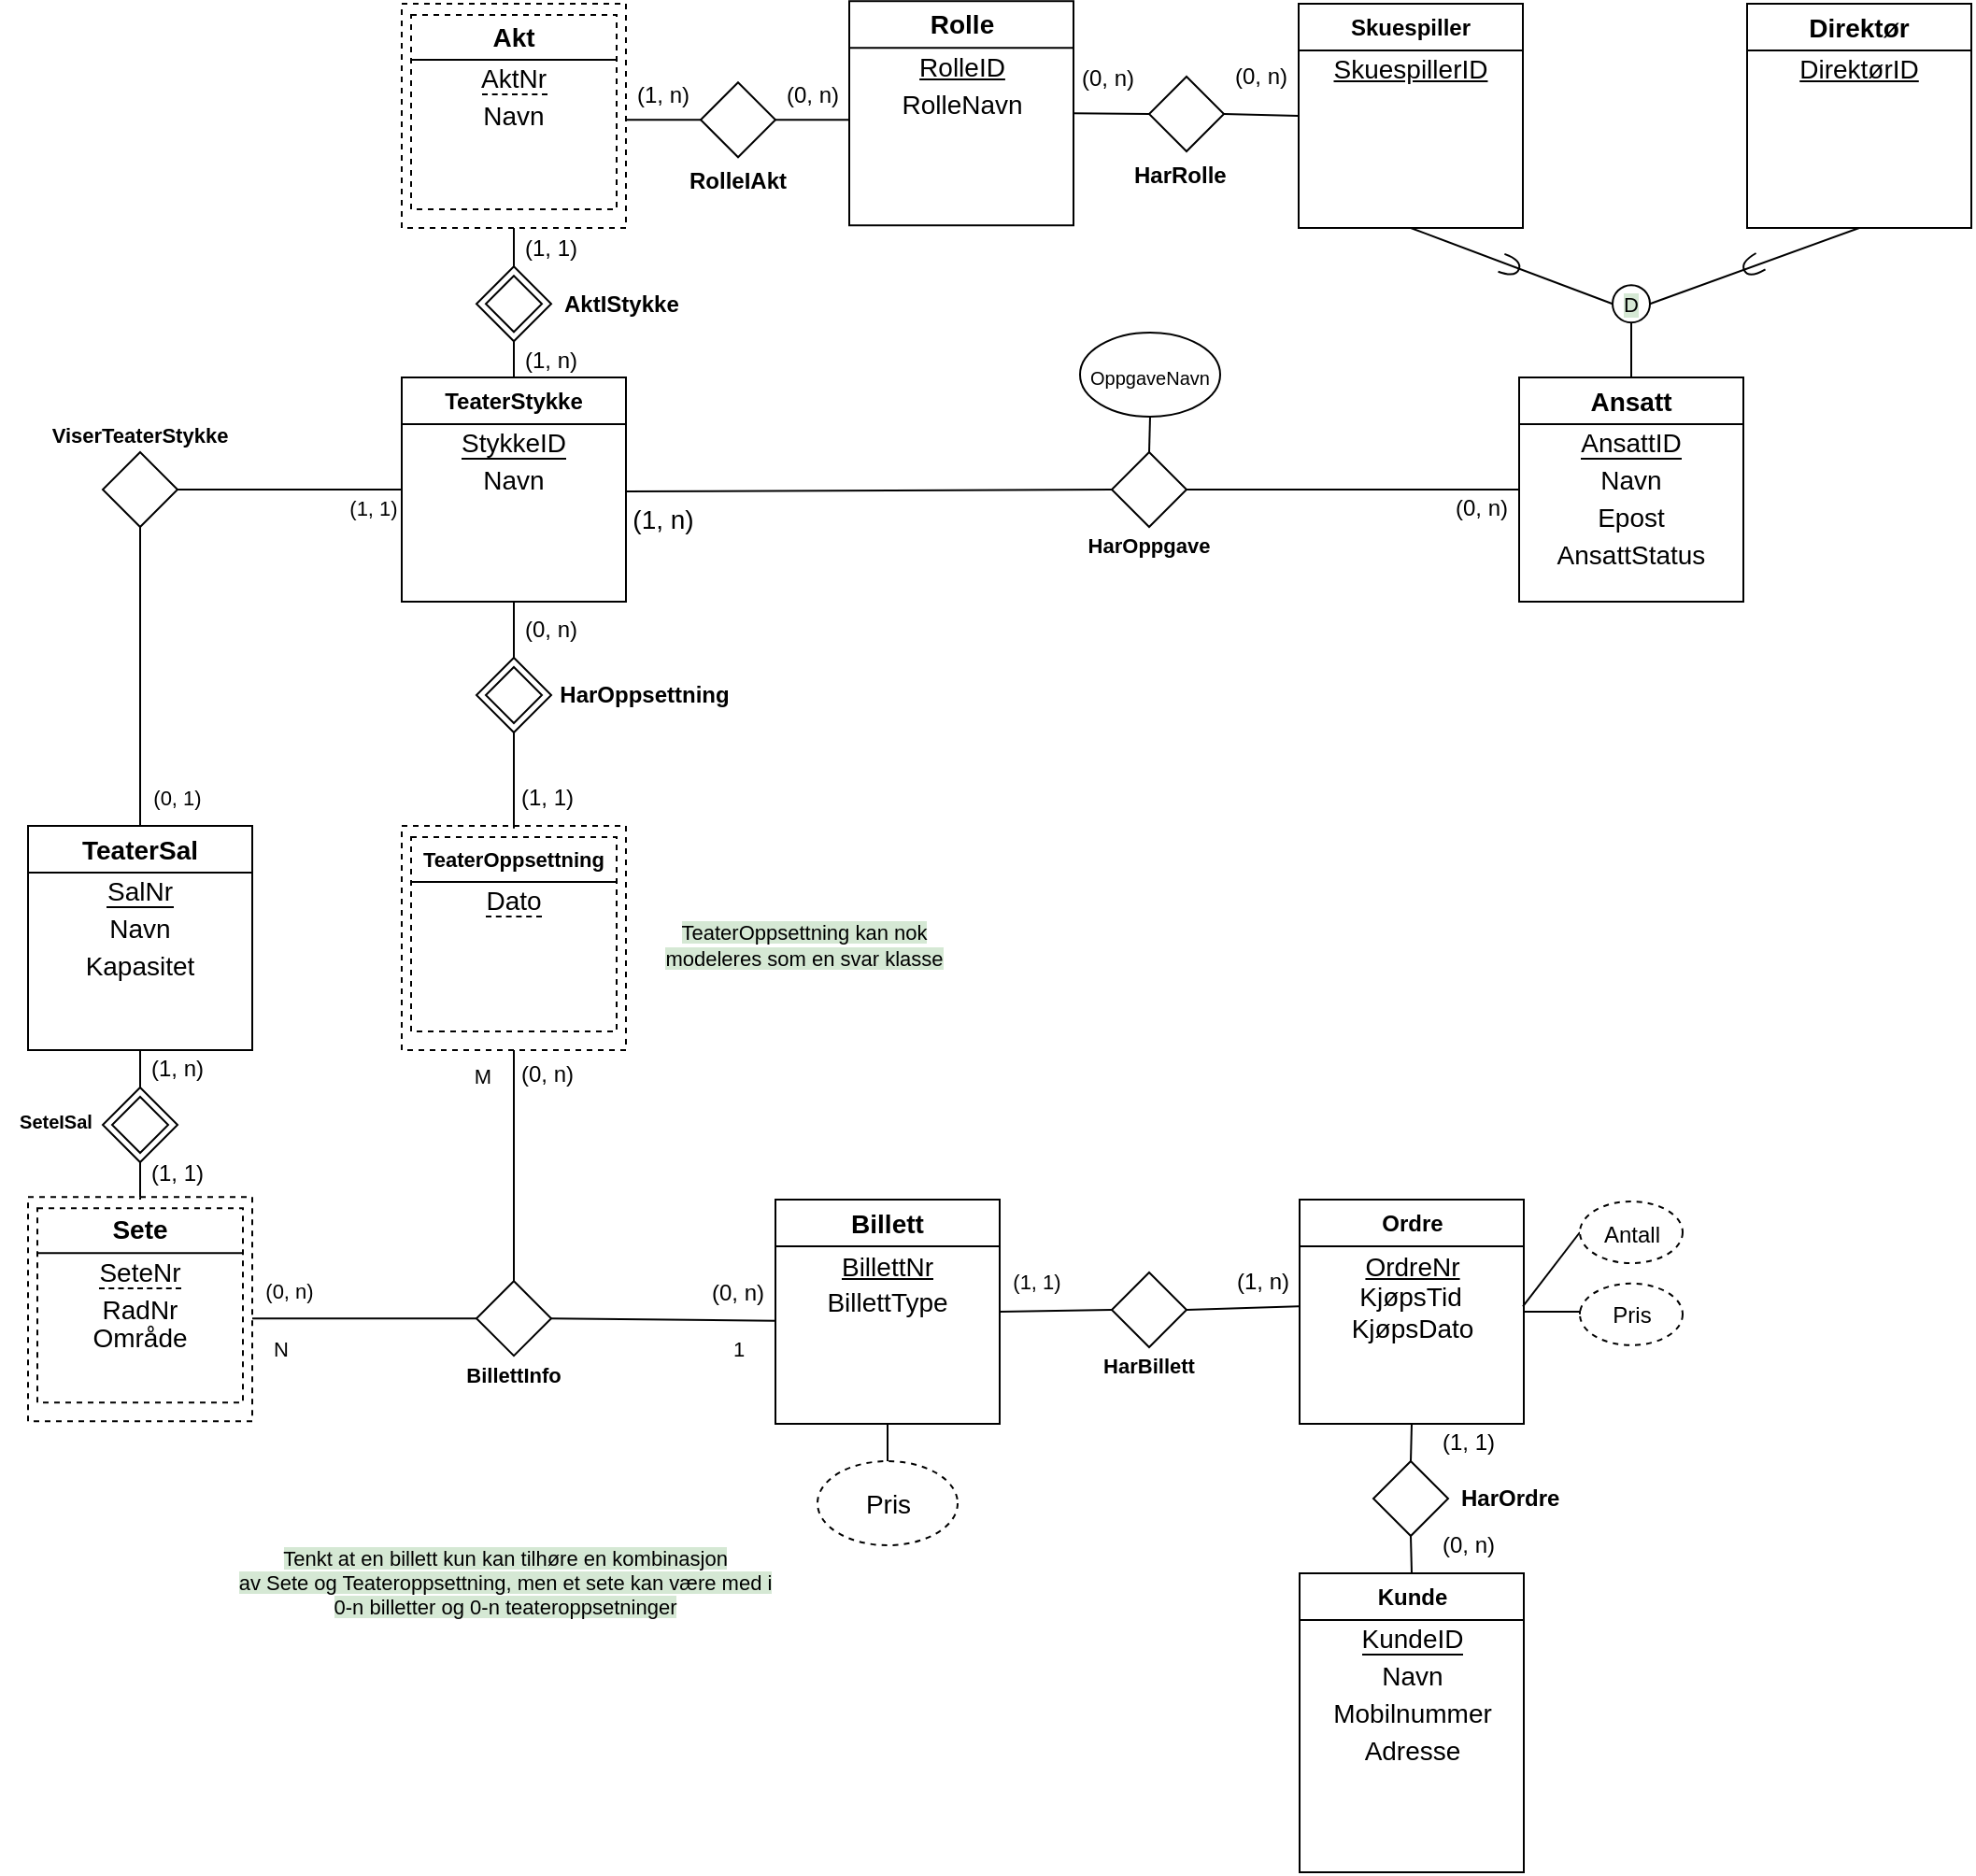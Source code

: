 <mxfile version="20.8.16" type="device"><diagram name="Page-1" id="V86Mr48ADP10sbNp-BZf"><mxGraphModel dx="1912" dy="2308" grid="1" gridSize="10" guides="1" tooltips="1" connect="1" arrows="1" fold="1" page="1" pageScale="1" pageWidth="827" pageHeight="1169" math="0" shadow="0"><root><mxCell id="0"/><mxCell id="1" parent="0"/><mxCell id="g-0kv6-JJsEwYfUUyXpj-2" value="" style="rounded=0;whiteSpace=wrap;html=1;fontSize=14;strokeColor=default;strokeWidth=1;" parent="1" vertex="1"><mxGeometry x="160" y="40.0" width="120" height="120" as="geometry"/></mxCell><mxCell id="g-0kv6-JJsEwYfUUyXpj-3" value="&lt;b&gt;&lt;font style=&quot;font-size: 14px;&quot;&gt;TeaterSal&lt;/font&gt;&lt;/b&gt;" style="text;strokeColor=none;align=center;fillColor=none;html=1;verticalAlign=middle;whiteSpace=wrap;rounded=0;strokeWidth=1;" parent="1" vertex="1"><mxGeometry x="160" y="40.0" width="120" height="25" as="geometry"/></mxCell><mxCell id="g-0kv6-JJsEwYfUUyXpj-4" style="edgeStyle=none;html=1;exitX=0;exitY=0;exitDx=0;exitDy=0;entryX=1;entryY=0;entryDx=0;entryDy=0;endArrow=none;endFill=0;rounded=0;" parent="1" edge="1"><mxGeometry relative="1" as="geometry"><mxPoint x="160" y="65.0" as="sourcePoint"/><mxPoint x="280" y="65.0" as="targetPoint"/></mxGeometry></mxCell><mxCell id="g-0kv6-JJsEwYfUUyXpj-99" style="edgeStyle=segmentEdgeStyle;shape=connector;curved=0;rounded=0;orthogonalLoop=1;jettySize=auto;html=1;exitX=0.5;exitY=1;exitDx=0;exitDy=0;entryX=0.5;entryY=0;entryDx=0;entryDy=0;labelBackgroundColor=default;strokeColor=default;fontFamily=Helvetica;fontSize=10;fontColor=default;endArrow=none;endFill=0;startSize=8;endSize=8;elbow=vertical;" parent="1" source="g-0kv6-JJsEwYfUUyXpj-2" target="g-0kv6-JJsEwYfUUyXpj-88" edge="1"><mxGeometry relative="1" as="geometry"><mxPoint x="320" y="98.59" as="targetPoint"/></mxGeometry></mxCell><mxCell id="g-0kv6-JJsEwYfUUyXpj-5" value="&lt;font style=&quot;font-size: 14px;&quot;&gt;Navn&lt;/font&gt;" style="text;strokeColor=none;align=center;fillColor=none;html=1;verticalAlign=middle;whiteSpace=wrap;rounded=0;strokeWidth=1;fontStyle=0" parent="1" vertex="1"><mxGeometry x="160" y="85.0" width="120" height="20" as="geometry"/></mxCell><mxCell id="g-0kv6-JJsEwYfUUyXpj-6" value="&lt;font style=&quot;font-size: 14px;&quot;&gt;Kapasitet&lt;/font&gt;" style="text;strokeColor=none;align=center;fillColor=none;html=1;verticalAlign=middle;whiteSpace=wrap;rounded=0;strokeWidth=1;fontStyle=0" parent="1" vertex="1"><mxGeometry x="160" y="105.0" width="120" height="20" as="geometry"/></mxCell><mxCell id="g-0kv6-JJsEwYfUUyXpj-12" value="&lt;span style=&quot;border-bottom: 1px solid black&quot;&gt;&lt;font style=&quot;font-size: 14px;&quot;&gt;SalNr&lt;/font&gt;&lt;/span&gt;" style="text;strokeColor=none;align=center;fillColor=none;html=1;verticalAlign=middle;whiteSpace=wrap;rounded=0;strokeWidth=1;labelPosition=center;verticalLabelPosition=middle;" parent="1" vertex="1"><mxGeometry x="160" y="65.0" width="120" height="20" as="geometry"/></mxCell><mxCell id="g-0kv6-JJsEwYfUUyXpj-13" value="" style="rounded=0;whiteSpace=wrap;html=1;fontSize=14;strokeColor=default;strokeWidth=1;" parent="1" vertex="1"><mxGeometry x="360" y="-200" width="120" height="120" as="geometry"/></mxCell><mxCell id="g-0kv6-JJsEwYfUUyXpj-158" style="edgeStyle=segmentEdgeStyle;shape=connector;curved=0;rounded=0;orthogonalLoop=1;jettySize=auto;html=1;exitX=0.5;exitY=0;exitDx=0;exitDy=0;entryX=0.5;entryY=1;entryDx=0;entryDy=0;labelBackgroundColor=default;strokeColor=default;fontFamily=Helvetica;fontSize=12;fontColor=default;endArrow=none;endFill=0;startSize=8;endSize=8;elbow=vertical;" parent="1" source="g-0kv6-JJsEwYfUUyXpj-14" target="g-0kv6-JJsEwYfUUyXpj-155" edge="1"><mxGeometry relative="1" as="geometry"/></mxCell><mxCell id="g-0kv6-JJsEwYfUUyXpj-14" value="&lt;b style=&quot;&quot;&gt;&lt;font style=&quot;font-size: 12px;&quot;&gt;TeaterStykke&lt;/font&gt;&lt;/b&gt;" style="text;strokeColor=none;align=center;fillColor=none;html=1;verticalAlign=middle;whiteSpace=wrap;rounded=0;strokeWidth=1;" parent="1" vertex="1"><mxGeometry x="360" y="-200" width="120" height="25" as="geometry"/></mxCell><mxCell id="g-0kv6-JJsEwYfUUyXpj-15" style="edgeStyle=none;html=1;exitX=0;exitY=0;exitDx=0;exitDy=0;entryX=1;entryY=0;entryDx=0;entryDy=0;endArrow=none;endFill=0;rounded=0;" parent="1" edge="1"><mxGeometry relative="1" as="geometry"><mxPoint x="360" y="-175" as="sourcePoint"/><mxPoint x="480" y="-175" as="targetPoint"/></mxGeometry></mxCell><mxCell id="g-0kv6-JJsEwYfUUyXpj-16" value="&lt;font style=&quot;font-size: 14px;&quot;&gt;Navn&lt;/font&gt;" style="text;strokeColor=none;align=center;fillColor=none;html=1;verticalAlign=middle;whiteSpace=wrap;rounded=0;strokeWidth=1;fontStyle=0" parent="1" vertex="1"><mxGeometry x="360" y="-155" width="120" height="20" as="geometry"/></mxCell><mxCell id="g-0kv6-JJsEwYfUUyXpj-20" value="&lt;span style=&quot;border-bottom: 1px solid black&quot;&gt;&lt;font style=&quot;font-size: 14px;&quot;&gt;StykkeID&lt;/font&gt;&lt;/span&gt;" style="text;strokeColor=none;align=center;fillColor=none;html=1;verticalAlign=middle;whiteSpace=wrap;rounded=0;strokeWidth=1;labelPosition=center;verticalLabelPosition=middle;" parent="1" vertex="1"><mxGeometry x="360" y="-175" width="120" height="20" as="geometry"/></mxCell><mxCell id="g-0kv6-JJsEwYfUUyXpj-22" style="edgeStyle=orthogonalEdgeStyle;rounded=0;orthogonalLoop=1;jettySize=auto;html=1;exitX=0.5;exitY=1;exitDx=0;exitDy=0;" parent="1" edge="1"><mxGeometry relative="1" as="geometry"><mxPoint x="395" y="159.39" as="sourcePoint"/><mxPoint x="395" y="159.39" as="targetPoint"/></mxGeometry></mxCell><mxCell id="g-0kv6-JJsEwYfUUyXpj-28" style="edgeStyle=orthogonalEdgeStyle;rounded=0;orthogonalLoop=1;jettySize=auto;html=1;exitX=0.5;exitY=1;exitDx=0;exitDy=0;" parent="1" edge="1"><mxGeometry relative="1" as="geometry"><mxPoint x="420" y="159.98" as="sourcePoint"/><mxPoint x="420" y="159.98" as="targetPoint"/></mxGeometry></mxCell><mxCell id="g-0kv6-JJsEwYfUUyXpj-29" value="" style="rounded=0;whiteSpace=wrap;html=1;fontSize=14;strokeColor=default;strokeWidth=1;dashed=1;" parent="1" vertex="1"><mxGeometry x="160" y="238.59" width="120" height="120" as="geometry"/></mxCell><mxCell id="g-0kv6-JJsEwYfUUyXpj-30" value="" style="rounded=0;whiteSpace=wrap;html=1;fontSize=14;strokeColor=default;strokeWidth=1;dashed=1;" parent="1" vertex="1"><mxGeometry x="165" y="244.59" width="110" height="104" as="geometry"/></mxCell><mxCell id="g-0kv6-JJsEwYfUUyXpj-31" value="&lt;span style=&quot;font-size: 14px;&quot;&gt;&lt;b&gt;Sete&lt;/b&gt;&lt;/span&gt;" style="text;strokeColor=none;align=center;fillColor=none;html=1;verticalAlign=middle;whiteSpace=wrap;rounded=0;strokeWidth=1;" parent="1" vertex="1"><mxGeometry x="165" y="243.59" width="110" height="25" as="geometry"/></mxCell><mxCell id="g-0kv6-JJsEwYfUUyXpj-32" value="&lt;span style=&quot;font-size: 14px;&quot;&gt;RadNr&lt;/span&gt;" style="text;strokeColor=none;align=center;fillColor=none;html=1;verticalAlign=middle;whiteSpace=wrap;rounded=0;strokeWidth=1;" parent="1" vertex="1"><mxGeometry x="165" y="288.59" width="110" height="20" as="geometry"/></mxCell><mxCell id="g-0kv6-JJsEwYfUUyXpj-33" value="&lt;span style=&quot;border-color: var(--border-color); font-size: 14px;&quot;&gt;Område&lt;/span&gt;" style="text;strokeColor=none;align=center;fillColor=none;html=1;verticalAlign=middle;whiteSpace=wrap;rounded=0;strokeWidth=1;" parent="1" vertex="1"><mxGeometry x="165" y="308.59" width="110" height="10" as="geometry"/></mxCell><mxCell id="g-0kv6-JJsEwYfUUyXpj-34" style="edgeStyle=none;html=1;exitX=0;exitY=0;exitDx=0;exitDy=0;entryX=1;entryY=0;entryDx=0;entryDy=0;endArrow=none;endFill=0;rounded=0;" parent="1" edge="1"><mxGeometry relative="1" as="geometry"><mxPoint x="165" y="268.59" as="sourcePoint"/><mxPoint x="275" y="268.59" as="targetPoint"/></mxGeometry></mxCell><mxCell id="g-0kv6-JJsEwYfUUyXpj-44" value="&lt;span style=&quot;border-bottom: 1px dashed black&quot;&gt;&lt;font style=&quot;font-size: 14px;&quot;&gt;SeteNr&lt;/font&gt;&lt;/span&gt;" style="text;strokeColor=none;align=center;fillColor=none;html=1;verticalAlign=middle;whiteSpace=wrap;rounded=0;strokeWidth=1;" parent="1" vertex="1"><mxGeometry x="165" y="268.59" width="110" height="20" as="geometry"/></mxCell><mxCell id="g-0kv6-JJsEwYfUUyXpj-67" value="" style="rounded=0;whiteSpace=wrap;html=1;fontSize=14;strokeColor=default;strokeWidth=1;" parent="1" vertex="1"><mxGeometry x="840.5" y="440" width="120" height="160" as="geometry"/></mxCell><mxCell id="g-0kv6-JJsEwYfUUyXpj-68" value="&lt;b style=&quot;&quot;&gt;&lt;font style=&quot;font-size: 12px;&quot;&gt;Kunde&lt;/font&gt;&lt;/b&gt;" style="text;strokeColor=none;align=center;fillColor=none;html=1;verticalAlign=middle;whiteSpace=wrap;rounded=0;strokeWidth=1;fontSize=12;" parent="1" vertex="1"><mxGeometry x="840.5" y="440" width="120" height="25" as="geometry"/></mxCell><mxCell id="g-0kv6-JJsEwYfUUyXpj-69" style="edgeStyle=none;html=1;exitX=0;exitY=0;exitDx=0;exitDy=0;entryX=1;entryY=0;entryDx=0;entryDy=0;endArrow=none;endFill=0;rounded=0;fontSize=12;" parent="1" edge="1"><mxGeometry relative="1" as="geometry"><mxPoint x="840.5" y="465" as="sourcePoint"/><mxPoint x="960.5" y="465" as="targetPoint"/></mxGeometry></mxCell><mxCell id="g-0kv6-JJsEwYfUUyXpj-70" value="&lt;font style=&quot;font-size: 14px;&quot;&gt;Navn&lt;/font&gt;" style="text;strokeColor=none;align=center;fillColor=none;html=1;verticalAlign=middle;whiteSpace=wrap;rounded=0;strokeWidth=1;fontStyle=0;fontSize=12;" parent="1" vertex="1"><mxGeometry x="840.5" y="485" width="120" height="20" as="geometry"/></mxCell><mxCell id="g-0kv6-JJsEwYfUUyXpj-73" value="&lt;span style=&quot;border-bottom: 1px solid black&quot;&gt;&lt;font style=&quot;font-size: 14px;&quot;&gt;KundeID&lt;/font&gt;&lt;/span&gt;" style="text;strokeColor=none;align=center;fillColor=none;html=1;verticalAlign=middle;whiteSpace=wrap;rounded=0;strokeWidth=1;labelPosition=center;verticalLabelPosition=middle;fontSize=12;" parent="1" vertex="1"><mxGeometry x="840.5" y="465" width="120" height="20" as="geometry"/></mxCell><mxCell id="g-0kv6-JJsEwYfUUyXpj-85" value="" style="edgeStyle=segmentEdgeStyle;endArrow=none;html=1;curved=0;rounded=0;endSize=8;startSize=8;endFill=0;fontSize=6;exitX=0.5;exitY=1;exitDx=0;exitDy=0;entryX=0.5;entryY=0;entryDx=0;entryDy=0;" parent="1" target="teUamB5O_WIhJhMxRTp9-140" edge="1"><mxGeometry width="50" height="50" relative="1" as="geometry"><mxPoint x="420.0" y="159.39" as="sourcePoint"/><mxPoint x="420.0" y="241.41" as="targetPoint"/><Array as="points"/></mxGeometry></mxCell><mxCell id="g-0kv6-JJsEwYfUUyXpj-86" value="&lt;font style=&quot;font-size: 12px;&quot;&gt;Pris&lt;/font&gt;" style="ellipse;whiteSpace=wrap;html=1;fontSize=14;fontColor=#000000;aspect=fixed;dashed=1;" parent="1" vertex="1"><mxGeometry x="990.5" y="284.91" width="55" height="33" as="geometry"/></mxCell><mxCell id="g-0kv6-JJsEwYfUUyXpj-98" style="edgeStyle=segmentEdgeStyle;shape=connector;curved=0;rounded=0;orthogonalLoop=1;jettySize=auto;html=1;entryX=0.5;entryY=0;entryDx=0;entryDy=0;labelBackgroundColor=default;strokeColor=default;fontFamily=Helvetica;fontSize=10;fontColor=default;endArrow=none;endFill=0;startSize=8;endSize=8;elbow=vertical;" parent="1" target="g-0kv6-JJsEwYfUUyXpj-29" edge="1"><mxGeometry relative="1" as="geometry"><mxPoint x="220" y="240" as="sourcePoint"/></mxGeometry></mxCell><mxCell id="g-0kv6-JJsEwYfUUyXpj-88" value="" style="rhombus;whiteSpace=wrap;html=1;fontSize=14;strokeColor=default;" parent="1" vertex="1"><mxGeometry x="200.0" y="180.0" width="40" height="40" as="geometry"/></mxCell><mxCell id="g-0kv6-JJsEwYfUUyXpj-89" value="&lt;b&gt;SeteISal&lt;/b&gt;" style="text;strokeColor=none;align=center;fillColor=none;html=1;verticalAlign=middle;whiteSpace=wrap;rounded=0;fontSize=10;" parent="1" vertex="1"><mxGeometry x="145" y="188.0" width="60" height="20" as="geometry"/></mxCell><mxCell id="teUamB5O_WIhJhMxRTp9-160" value="" style="edgeStyle=none;shape=connector;rounded=0;orthogonalLoop=1;jettySize=auto;html=1;labelBackgroundColor=default;strokeColor=#000000;fontFamily=Helvetica;fontSize=11;fontColor=#000000;endArrow=none;endFill=0;" edge="1" parent="1" target="g-0kv6-JJsEwYfUUyXpj-29"><mxGeometry relative="1" as="geometry"><mxPoint x="220" y="220" as="sourcePoint"/></mxGeometry></mxCell><mxCell id="g-0kv6-JJsEwYfUUyXpj-90" value="" style="rhombus;whiteSpace=wrap;html=1;fontSize=14;strokeColor=default;" parent="1" vertex="1"><mxGeometry x="205" y="185.0" width="30" height="30" as="geometry"/></mxCell><mxCell id="g-0kv6-JJsEwYfUUyXpj-102" value="&lt;span style=&quot;font-size: 14px;&quot;&gt;Mobilnummer&lt;/span&gt;" style="text;strokeColor=none;align=center;fillColor=none;html=1;verticalAlign=middle;whiteSpace=wrap;rounded=0;strokeWidth=1;fontStyle=0;fontSize=12;" parent="1" vertex="1"><mxGeometry x="840.5" y="505" width="120" height="20" as="geometry"/></mxCell><mxCell id="g-0kv6-JJsEwYfUUyXpj-103" value="&lt;span style=&quot;font-size: 14px;&quot;&gt;Adresse&lt;/span&gt;" style="text;strokeColor=none;align=center;fillColor=none;html=1;verticalAlign=middle;whiteSpace=wrap;rounded=0;strokeWidth=1;fontStyle=0;fontSize=12;" parent="1" vertex="1"><mxGeometry x="840.5" y="525" width="120" height="20" as="geometry"/></mxCell><mxCell id="g-0kv6-JJsEwYfUUyXpj-118" style="edgeStyle=segmentEdgeStyle;shape=connector;curved=0;rounded=0;orthogonalLoop=1;jettySize=auto;html=1;exitX=1;exitY=0.5;exitDx=0;exitDy=0;entryX=0;entryY=0.5;entryDx=0;entryDy=0;labelBackgroundColor=default;strokeColor=default;fontFamily=Helvetica;fontSize=12;fontColor=default;endArrow=none;endFill=0;startSize=8;endSize=8;elbow=vertical;" parent="1" source="g-0kv6-JJsEwYfUUyXpj-110" target="g-0kv6-JJsEwYfUUyXpj-86" edge="1"><mxGeometry relative="1" as="geometry"/></mxCell><mxCell id="g-0kv6-JJsEwYfUUyXpj-110" value="" style="rounded=0;whiteSpace=wrap;html=1;fontSize=14;strokeColor=default;strokeWidth=1;" parent="1" vertex="1"><mxGeometry x="840.5" y="240" width="120" height="120" as="geometry"/></mxCell><mxCell id="g-0kv6-JJsEwYfUUyXpj-111" value="&lt;b&gt;Ordre&lt;/b&gt;" style="text;strokeColor=none;align=center;fillColor=none;html=1;verticalAlign=middle;whiteSpace=wrap;rounded=0;strokeWidth=1;fontSize=12;" parent="1" vertex="1"><mxGeometry x="840.5" y="240" width="120" height="25" as="geometry"/></mxCell><mxCell id="g-0kv6-JJsEwYfUUyXpj-112" style="edgeStyle=none;html=1;exitX=0;exitY=0;exitDx=0;exitDy=0;entryX=1;entryY=0;entryDx=0;entryDy=0;endArrow=none;endFill=0;rounded=0;fontSize=12;" parent="1" edge="1"><mxGeometry relative="1" as="geometry"><mxPoint x="840.5" y="265" as="sourcePoint"/><mxPoint x="960.5" y="265" as="targetPoint"/></mxGeometry></mxCell><mxCell id="g-0kv6-JJsEwYfUUyXpj-119" value="&lt;span style=&quot;font-size: 14px;&quot;&gt;&lt;u&gt;OrdreNr&lt;/u&gt;&lt;/span&gt;" style="text;strokeColor=none;align=center;fillColor=none;html=1;verticalAlign=middle;whiteSpace=wrap;rounded=0;strokeWidth=1;fontStyle=0;fontSize=12;" parent="1" vertex="1"><mxGeometry x="840.5" y="266.41" width="120" height="20" as="geometry"/></mxCell><mxCell id="g-0kv6-JJsEwYfUUyXpj-205" style="shape=connector;rounded=0;orthogonalLoop=1;jettySize=auto;html=1;exitX=1;exitY=0.75;exitDx=0;exitDy=0;entryX=0;entryY=0.5;entryDx=0;entryDy=0;labelBackgroundColor=default;strokeColor=default;fontFamily=Helvetica;fontSize=12;fontColor=default;endArrow=none;endFill=0;startSize=8;endSize=8;elbow=vertical;" parent="1" source="g-0kv6-JJsEwYfUUyXpj-120" target="g-0kv6-JJsEwYfUUyXpj-204" edge="1"><mxGeometry relative="1" as="geometry"/></mxCell><mxCell id="g-0kv6-JJsEwYfUUyXpj-120" value="&lt;span style=&quot;font-size: 14px;&quot;&gt;KjøpsTid&lt;/span&gt;" style="text;strokeColor=none;align=center;fillColor=none;html=1;verticalAlign=middle;whiteSpace=wrap;rounded=0;strokeWidth=1;fontStyle=0;fontSize=12;" parent="1" vertex="1"><mxGeometry x="840" y="282.18" width="120" height="20" as="geometry"/></mxCell><mxCell id="g-0kv6-JJsEwYfUUyXpj-121" style="edgeStyle=segmentEdgeStyle;shape=connector;curved=0;rounded=0;orthogonalLoop=1;jettySize=auto;html=1;exitX=0.5;exitY=1;exitDx=0;exitDy=0;labelBackgroundColor=default;strokeColor=default;fontFamily=Helvetica;fontSize=12;fontColor=default;endArrow=none;endFill=0;startSize=8;endSize=8;elbow=vertical;" parent="1" source="g-0kv6-JJsEwYfUUyXpj-110" target="g-0kv6-JJsEwYfUUyXpj-110" edge="1"><mxGeometry relative="1" as="geometry"/></mxCell><mxCell id="g-0kv6-JJsEwYfUUyXpj-123" style="edgeStyle=segmentEdgeStyle;shape=connector;curved=0;rounded=0;orthogonalLoop=1;jettySize=auto;html=1;exitX=0.5;exitY=1;exitDx=0;exitDy=0;labelBackgroundColor=default;strokeColor=default;fontFamily=Helvetica;fontSize=12;fontColor=default;endArrow=none;endFill=0;startSize=8;endSize=8;elbow=vertical;" parent="1" source="g-0kv6-JJsEwYfUUyXpj-110" target="g-0kv6-JJsEwYfUUyXpj-110" edge="1"><mxGeometry relative="1" as="geometry"/></mxCell><mxCell id="g-0kv6-JJsEwYfUUyXpj-124" value="" style="rounded=0;whiteSpace=wrap;html=1;fontSize=14;strokeColor=default;strokeWidth=1;" parent="1" vertex="1"><mxGeometry x="840" y="-400" width="120" height="120" as="geometry"/></mxCell><mxCell id="g-0kv6-JJsEwYfUUyXpj-125" value="&lt;b&gt;Skuespiller&lt;/b&gt;" style="text;strokeColor=none;align=center;fillColor=none;html=1;verticalAlign=middle;whiteSpace=wrap;rounded=0;strokeWidth=1;" parent="1" vertex="1"><mxGeometry x="840" y="-400" width="120" height="25" as="geometry"/></mxCell><mxCell id="g-0kv6-JJsEwYfUUyXpj-126" style="edgeStyle=none;html=1;exitX=0;exitY=0;exitDx=0;exitDy=0;entryX=1;entryY=0;entryDx=0;entryDy=0;endArrow=none;endFill=0;rounded=0;" parent="1" edge="1"><mxGeometry relative="1" as="geometry"><mxPoint x="840.0" y="-375" as="sourcePoint"/><mxPoint x="960" y="-375" as="targetPoint"/></mxGeometry></mxCell><mxCell id="g-0kv6-JJsEwYfUUyXpj-129" value="" style="rounded=0;whiteSpace=wrap;html=1;fontSize=14;strokeColor=default;strokeWidth=1;fontFamily=Helvetica;fontColor=default;" parent="1" vertex="1"><mxGeometry x="599.5" y="-401.39" width="120" height="120" as="geometry"/></mxCell><mxCell id="g-0kv6-JJsEwYfUUyXpj-130" value="&lt;b&gt;&lt;font style=&quot;font-size: 14px;&quot;&gt;Rolle&lt;/font&gt;&lt;/b&gt;" style="text;strokeColor=none;align=center;fillColor=none;html=1;verticalAlign=middle;whiteSpace=wrap;rounded=0;strokeWidth=1;fontSize=12;fontFamily=Helvetica;fontColor=default;" parent="1" vertex="1"><mxGeometry x="599.5" y="-401.39" width="120" height="25" as="geometry"/></mxCell><mxCell id="g-0kv6-JJsEwYfUUyXpj-131" style="edgeStyle=none;html=1;exitX=0;exitY=0;exitDx=0;exitDy=0;entryX=1;entryY=0;entryDx=0;entryDy=0;endArrow=none;endFill=0;rounded=0;labelBackgroundColor=default;strokeColor=default;fontFamily=Helvetica;fontSize=12;fontColor=default;startSize=8;endSize=8;shape=connector;curved=0;elbow=vertical;" parent="1" edge="1"><mxGeometry relative="1" as="geometry"><mxPoint x="599.5" y="-376.39" as="sourcePoint"/><mxPoint x="719.5" y="-376.39" as="targetPoint"/></mxGeometry></mxCell><mxCell id="g-0kv6-JJsEwYfUUyXpj-132" value="&lt;span style=&quot;font-size: 14px;&quot;&gt;RolleNavn&lt;/span&gt;" style="text;strokeColor=none;align=center;fillColor=none;html=1;verticalAlign=middle;whiteSpace=wrap;rounded=0;strokeWidth=1;fontStyle=0;fontSize=12;fontFamily=Helvetica;fontColor=default;" parent="1" vertex="1"><mxGeometry x="599.5" y="-356.39" width="120" height="20" as="geometry"/></mxCell><mxCell id="g-0kv6-JJsEwYfUUyXpj-135" value="&lt;span style=&quot;font-size: 14px;&quot;&gt;&lt;u&gt;RolleID&lt;/u&gt;&lt;/span&gt;" style="text;strokeColor=none;align=center;fillColor=none;html=1;verticalAlign=middle;whiteSpace=wrap;rounded=0;strokeWidth=1;labelPosition=center;verticalLabelPosition=middle;fontSize=12;fontFamily=Helvetica;fontColor=default;" parent="1" vertex="1"><mxGeometry x="599.5" y="-376.39" width="120" height="20" as="geometry"/></mxCell><mxCell id="g-0kv6-JJsEwYfUUyXpj-162" style="edgeStyle=segmentEdgeStyle;shape=connector;curved=0;rounded=0;orthogonalLoop=1;jettySize=auto;html=1;exitX=0.5;exitY=1;exitDx=0;exitDy=0;entryX=0.5;entryY=0;entryDx=0;entryDy=0;labelBackgroundColor=default;strokeColor=default;fontFamily=Helvetica;fontSize=12;fontColor=default;endArrow=none;endFill=0;startSize=8;endSize=8;elbow=vertical;" parent="1" source="g-0kv6-JJsEwYfUUyXpj-147" target="g-0kv6-JJsEwYfUUyXpj-155" edge="1"><mxGeometry relative="1" as="geometry"/></mxCell><mxCell id="g-0kv6-JJsEwYfUUyXpj-147" value="" style="rounded=0;whiteSpace=wrap;html=1;fontSize=14;strokeColor=default;strokeWidth=1;dashed=1;" parent="1" vertex="1"><mxGeometry x="360" y="-400" width="120" height="120" as="geometry"/></mxCell><mxCell id="g-0kv6-JJsEwYfUUyXpj-148" value="" style="rounded=0;whiteSpace=wrap;html=1;fontSize=14;strokeColor=default;strokeWidth=1;dashed=1;" parent="1" vertex="1"><mxGeometry x="365" y="-394" width="110" height="104" as="geometry"/></mxCell><mxCell id="g-0kv6-JJsEwYfUUyXpj-149" value="&lt;span style=&quot;font-size: 14px;&quot;&gt;&lt;b&gt;Akt&lt;/b&gt;&lt;/span&gt;" style="text;strokeColor=none;align=center;fillColor=none;html=1;verticalAlign=middle;whiteSpace=wrap;rounded=0;strokeWidth=1;" parent="1" vertex="1"><mxGeometry x="365" y="-395" width="110" height="25" as="geometry"/></mxCell><mxCell id="g-0kv6-JJsEwYfUUyXpj-151" value="&lt;span style=&quot;font-size: 14px;&quot;&gt;Navn&lt;/span&gt;" style="text;strokeColor=none;align=center;fillColor=none;html=1;verticalAlign=middle;whiteSpace=wrap;rounded=0;strokeWidth=1;" parent="1" vertex="1"><mxGeometry x="365" y="-350" width="110" height="20" as="geometry"/></mxCell><mxCell id="g-0kv6-JJsEwYfUUyXpj-152" style="edgeStyle=none;html=1;exitX=0;exitY=0;exitDx=0;exitDy=0;entryX=1;entryY=0;entryDx=0;entryDy=0;endArrow=none;endFill=0;rounded=0;" parent="1" edge="1"><mxGeometry relative="1" as="geometry"><mxPoint x="365.0" y="-370" as="sourcePoint"/><mxPoint x="475" y="-370" as="targetPoint"/></mxGeometry></mxCell><mxCell id="g-0kv6-JJsEwYfUUyXpj-153" value="&lt;span style=&quot;border-bottom: 1px dashed black&quot;&gt;&lt;font style=&quot;font-size: 14px;&quot;&gt;AktNr&lt;/font&gt;&lt;/span&gt;" style="text;strokeColor=none;align=center;fillColor=none;html=1;verticalAlign=middle;whiteSpace=wrap;rounded=0;strokeWidth=1;" parent="1" vertex="1"><mxGeometry x="365" y="-370" width="110" height="20" as="geometry"/></mxCell><mxCell id="g-0kv6-JJsEwYfUUyXpj-155" value="" style="rhombus;whiteSpace=wrap;html=1;fontSize=14;strokeColor=default;fontFamily=Helvetica;fontColor=default;" parent="1" vertex="1"><mxGeometry x="400.0" y="-259.39" width="40" height="40" as="geometry"/></mxCell><mxCell id="g-0kv6-JJsEwYfUUyXpj-156" value="&lt;div style=&quot;text-align: center;&quot;&gt;&lt;span style=&quot;background-color: initial;&quot;&gt;&lt;b&gt;AktIStykke&lt;/b&gt;&lt;/span&gt;&lt;/div&gt;" style="text;strokeColor=none;align=left;fillColor=none;html=1;verticalAlign=middle;whiteSpace=wrap;rounded=0;fontSize=12;fontFamily=Helvetica;fontColor=default;" parent="1" vertex="1"><mxGeometry x="445" y="-249.39" width="60" height="20" as="geometry"/></mxCell><mxCell id="g-0kv6-JJsEwYfUUyXpj-157" value="" style="rhombus;whiteSpace=wrap;html=1;fontSize=14;strokeColor=default;fontFamily=Helvetica;fontColor=default;" parent="1" vertex="1"><mxGeometry x="405" y="-254.39" width="30" height="30" as="geometry"/></mxCell><mxCell id="g-0kv6-JJsEwYfUUyXpj-173" style="edgeStyle=segmentEdgeStyle;shape=connector;curved=0;rounded=0;orthogonalLoop=1;jettySize=auto;html=1;exitX=1;exitY=0.5;exitDx=0;exitDy=0;labelBackgroundColor=default;strokeColor=default;fontFamily=Helvetica;fontSize=12;fontColor=default;endArrow=none;endFill=0;startSize=8;endSize=8;elbow=vertical;" parent="1" source="g-0kv6-JJsEwYfUUyXpj-170" edge="1"><mxGeometry relative="1" as="geometry"><mxPoint x="600" y="-338" as="targetPoint"/></mxGeometry></mxCell><mxCell id="g-0kv6-JJsEwYfUUyXpj-188" style="edgeStyle=segmentEdgeStyle;shape=connector;curved=0;rounded=0;orthogonalLoop=1;jettySize=auto;html=1;exitX=1;exitY=0.5;exitDx=0;exitDy=0;entryX=1;entryY=0.5;entryDx=0;entryDy=0;labelBackgroundColor=default;strokeColor=default;fontFamily=Helvetica;fontSize=12;fontColor=default;endArrow=none;endFill=0;startSize=8;endSize=8;elbow=vertical;" parent="1" source="g-0kv6-JJsEwYfUUyXpj-170" target="g-0kv6-JJsEwYfUUyXpj-147" edge="1"><mxGeometry relative="1" as="geometry"/></mxCell><mxCell id="g-0kv6-JJsEwYfUUyXpj-170" value="" style="rhombus;whiteSpace=wrap;html=1;fontSize=14;strokeColor=default;fontFamily=Helvetica;fontColor=default;" parent="1" vertex="1"><mxGeometry x="520.0" y="-357.89" width="40" height="40" as="geometry"/></mxCell><mxCell id="g-0kv6-JJsEwYfUUyXpj-171" value="&lt;b&gt;RolleIAkt&lt;/b&gt;" style="text;strokeColor=none;align=center;fillColor=none;html=1;verticalAlign=middle;whiteSpace=wrap;rounded=0;fontSize=12;fontFamily=Helvetica;fontColor=default;" parent="1" vertex="1"><mxGeometry x="510" y="-314.89" width="60" height="20" as="geometry"/></mxCell><mxCell id="teUamB5O_WIhJhMxRTp9-4" style="edgeStyle=none;shape=connector;rounded=0;orthogonalLoop=1;jettySize=auto;html=1;exitX=0.5;exitY=1;exitDx=0;exitDy=0;entryX=0.5;entryY=0;entryDx=0;entryDy=0;labelBackgroundColor=default;strokeColor=#000000;fontFamily=Helvetica;fontSize=14;fontColor=#000000;endArrow=none;endFill=0;" edge="1" parent="1" source="g-0kv6-JJsEwYfUUyXpj-178" target="teUamB5O_WIhJhMxRTp9-171"><mxGeometry relative="1" as="geometry"><mxPoint x="440.0" y="39.39" as="targetPoint"/></mxGeometry></mxCell><mxCell id="g-0kv6-JJsEwYfUUyXpj-178" value="" style="rhombus;whiteSpace=wrap;html=1;fontSize=14;strokeColor=default;fontFamily=Helvetica;fontColor=default;" parent="1" vertex="1"><mxGeometry x="400.0" y="-50.0" width="40" height="40" as="geometry"/></mxCell><mxCell id="g-0kv6-JJsEwYfUUyXpj-179" value="&lt;b&gt;HarOppsettning&lt;/b&gt;" style="text;strokeColor=none;align=center;fillColor=none;html=1;verticalAlign=middle;whiteSpace=wrap;rounded=0;fontSize=12;fontFamily=Helvetica;fontColor=default;" parent="1" vertex="1"><mxGeometry x="460" y="-40.0" width="60" height="20" as="geometry"/></mxCell><mxCell id="teUamB5O_WIhJhMxRTp9-50" style="edgeStyle=none;shape=connector;rounded=0;orthogonalLoop=1;jettySize=auto;html=1;exitX=0;exitY=0.5;exitDx=0;exitDy=0;entryX=1;entryY=0.5;entryDx=0;entryDy=0;labelBackgroundColor=default;strokeColor=#000000;fontFamily=Helvetica;fontSize=14;fontColor=#000000;endArrow=none;endFill=0;" edge="1" parent="1" source="g-0kv6-JJsEwYfUUyXpj-182" target="g-0kv6-JJsEwYfUUyXpj-129"><mxGeometry relative="1" as="geometry"/></mxCell><mxCell id="teUamB5O_WIhJhMxRTp9-51" style="edgeStyle=none;shape=connector;rounded=0;orthogonalLoop=1;jettySize=auto;html=1;exitX=1;exitY=0.5;exitDx=0;exitDy=0;entryX=0;entryY=0.75;entryDx=0;entryDy=0;labelBackgroundColor=default;strokeColor=#000000;fontFamily=Helvetica;fontSize=14;fontColor=#000000;endArrow=none;endFill=0;" edge="1" parent="1" source="g-0kv6-JJsEwYfUUyXpj-182"><mxGeometry relative="1" as="geometry"><mxPoint x="840" y="-340" as="targetPoint"/></mxGeometry></mxCell><mxCell id="g-0kv6-JJsEwYfUUyXpj-182" value="" style="rhombus;whiteSpace=wrap;html=1;fontSize=14;strokeColor=default;fontFamily=Helvetica;fontColor=default;" parent="1" vertex="1"><mxGeometry x="760.0" y="-361" width="40" height="40" as="geometry"/></mxCell><mxCell id="g-0kv6-JJsEwYfUUyXpj-183" value="&lt;div style=&quot;text-align: center;&quot;&gt;&lt;b&gt;HarRolle&lt;/b&gt;&lt;/div&gt;" style="text;strokeColor=none;align=left;fillColor=none;html=1;verticalAlign=middle;whiteSpace=wrap;rounded=0;fontSize=12;fontFamily=Helvetica;fontColor=default;" parent="1" vertex="1"><mxGeometry x="750" y="-317.89" width="60" height="20" as="geometry"/></mxCell><mxCell id="g-0kv6-JJsEwYfUUyXpj-190" value="(0, n)" style="text;strokeColor=none;align=center;fillColor=none;html=1;verticalAlign=middle;whiteSpace=wrap;rounded=0;fontSize=12;fontFamily=Helvetica;fontColor=default;" parent="1" vertex="1"><mxGeometry x="800" y="-376.39" width="40" height="30" as="geometry"/></mxCell><mxCell id="g-0kv6-JJsEwYfUUyXpj-191" value="(0, n)" style="text;strokeColor=none;align=center;fillColor=none;html=1;verticalAlign=middle;whiteSpace=wrap;rounded=0;fontSize=12;fontFamily=Helvetica;fontColor=default;" parent="1" vertex="1"><mxGeometry x="717.5" y="-375" width="40" height="30" as="geometry"/></mxCell><mxCell id="g-0kv6-JJsEwYfUUyXpj-192" value="(0, n)" style="text;strokeColor=none;align=center;fillColor=none;html=1;verticalAlign=middle;whiteSpace=wrap;rounded=0;fontSize=12;fontFamily=Helvetica;fontColor=default;" parent="1" vertex="1"><mxGeometry x="560" y="-366.39" width="40" height="30" as="geometry"/></mxCell><mxCell id="g-0kv6-JJsEwYfUUyXpj-193" value="(1, n)" style="text;strokeColor=none;align=center;fillColor=none;html=1;verticalAlign=middle;whiteSpace=wrap;rounded=0;fontSize=12;fontFamily=Helvetica;fontColor=default;" parent="1" vertex="1"><mxGeometry x="480" y="-366.39" width="40" height="30" as="geometry"/></mxCell><mxCell id="g-0kv6-JJsEwYfUUyXpj-194" value="(1, n)" style="text;strokeColor=none;align=center;fillColor=none;html=1;verticalAlign=middle;whiteSpace=wrap;rounded=0;fontSize=12;fontFamily=Helvetica;fontColor=default;" parent="1" vertex="1"><mxGeometry x="420" y="-224.39" width="40" height="30" as="geometry"/></mxCell><mxCell id="g-0kv6-JJsEwYfUUyXpj-195" value="(1, 1)" style="text;strokeColor=none;align=center;fillColor=none;html=1;verticalAlign=middle;whiteSpace=wrap;rounded=0;fontSize=12;fontFamily=Helvetica;fontColor=default;" parent="1" vertex="1"><mxGeometry x="420" y="-284" width="40" height="30" as="geometry"/></mxCell><mxCell id="g-0kv6-JJsEwYfUUyXpj-196" value="(0, n)" style="text;strokeColor=none;align=center;fillColor=none;html=1;verticalAlign=middle;whiteSpace=wrap;rounded=0;fontSize=12;fontFamily=Helvetica;fontColor=default;" parent="1" vertex="1"><mxGeometry x="420" y="-80" width="40" height="30" as="geometry"/></mxCell><mxCell id="g-0kv6-JJsEwYfUUyXpj-197" value="(1, 1)" style="text;strokeColor=none;align=center;fillColor=none;html=1;verticalAlign=middle;whiteSpace=wrap;rounded=0;fontSize=12;fontFamily=Helvetica;fontColor=default;" parent="1" vertex="1"><mxGeometry x="418" y="10" width="40" height="30" as="geometry"/></mxCell><mxCell id="g-0kv6-JJsEwYfUUyXpj-198" value="(1, 1)" style="text;strokeColor=none;align=center;fillColor=none;html=1;verticalAlign=middle;whiteSpace=wrap;rounded=0;fontSize=12;fontFamily=Helvetica;fontColor=default;" parent="1" vertex="1"><mxGeometry x="220" y="211" width="40" height="30" as="geometry"/></mxCell><mxCell id="g-0kv6-JJsEwYfUUyXpj-199" value="(1, n)" style="text;strokeColor=none;align=center;fillColor=none;html=1;verticalAlign=middle;whiteSpace=wrap;rounded=0;fontSize=12;fontFamily=Helvetica;fontColor=default;" parent="1" vertex="1"><mxGeometry x="220" y="155" width="40" height="30" as="geometry"/></mxCell><mxCell id="teUamB5O_WIhJhMxRTp9-129" style="edgeStyle=none;shape=connector;rounded=0;orthogonalLoop=1;jettySize=auto;html=1;exitX=0;exitY=1;exitDx=0;exitDy=0;labelBackgroundColor=default;strokeColor=#000000;fontFamily=Helvetica;fontSize=10;fontColor=#000000;endArrow=none;endFill=0;entryX=0;entryY=0.5;entryDx=0;entryDy=0;" edge="1" parent="1" source="g-0kv6-JJsEwYfUUyXpj-200" target="teUamB5O_WIhJhMxRTp9-140"><mxGeometry relative="1" as="geometry"><mxPoint x="270" y="303" as="targetPoint"/></mxGeometry></mxCell><mxCell id="g-0kv6-JJsEwYfUUyXpj-200" value="&lt;font style=&quot;font-size: 11px;&quot;&gt;(0, n)&lt;/font&gt;" style="text;strokeColor=none;align=center;fillColor=none;html=1;verticalAlign=middle;whiteSpace=wrap;rounded=0;fontSize=12;fontFamily=Helvetica;fontColor=default;" parent="1" vertex="1"><mxGeometry x="280" y="273.59" width="40" height="30" as="geometry"/></mxCell><mxCell id="g-0kv6-JJsEwYfUUyXpj-201" value="(0, n)" style="text;strokeColor=none;align=center;fillColor=none;html=1;verticalAlign=middle;whiteSpace=wrap;rounded=0;fontSize=12;fontFamily=Helvetica;fontColor=default;" parent="1" vertex="1"><mxGeometry x="418" y="158" width="40" height="30" as="geometry"/></mxCell><mxCell id="g-0kv6-JJsEwYfUUyXpj-204" value="&lt;font style=&quot;font-size: 12px;&quot;&gt;Antall&lt;/font&gt;" style="ellipse;whiteSpace=wrap;html=1;fontSize=14;fontColor=#000000;aspect=fixed;dashed=1;" parent="1" vertex="1"><mxGeometry x="990.5" y="241.0" width="55" height="33" as="geometry"/></mxCell><mxCell id="g-0kv6-JJsEwYfUUyXpj-206" value="(1, 1)" style="text;strokeColor=none;align=center;fillColor=none;html=1;verticalAlign=middle;whiteSpace=wrap;rounded=0;fontSize=12;fontFamily=Helvetica;fontColor=default;" parent="1" vertex="1"><mxGeometry x="910.5" y="360" width="40" height="20" as="geometry"/></mxCell><mxCell id="g-0kv6-JJsEwYfUUyXpj-212" style="edgeStyle=none;shape=connector;curved=0;rounded=0;orthogonalLoop=1;jettySize=auto;html=1;exitX=0.5;exitY=0;exitDx=0;exitDy=0;entryX=0.5;entryY=1;entryDx=0;entryDy=0;labelBackgroundColor=default;strokeColor=default;fontFamily=Helvetica;fontSize=12;fontColor=default;endArrow=none;endFill=0;startSize=8;endSize=8;elbow=vertical;" parent="1" source="g-0kv6-JJsEwYfUUyXpj-208" target="g-0kv6-JJsEwYfUUyXpj-110" edge="1"><mxGeometry relative="1" as="geometry"/></mxCell><mxCell id="g-0kv6-JJsEwYfUUyXpj-213" style="edgeStyle=none;shape=connector;curved=0;rounded=0;orthogonalLoop=1;jettySize=auto;html=1;exitX=0.5;exitY=1;exitDx=0;exitDy=0;entryX=0.5;entryY=0;entryDx=0;entryDy=0;labelBackgroundColor=default;strokeColor=default;fontFamily=Helvetica;fontSize=12;fontColor=default;endArrow=none;endFill=0;startSize=8;endSize=8;elbow=vertical;" parent="1" source="g-0kv6-JJsEwYfUUyXpj-208" target="g-0kv6-JJsEwYfUUyXpj-68" edge="1"><mxGeometry relative="1" as="geometry"/></mxCell><mxCell id="g-0kv6-JJsEwYfUUyXpj-208" value="" style="rhombus;whiteSpace=wrap;html=1;fontSize=14;strokeColor=default;fontFamily=Helvetica;fontColor=default;" parent="1" vertex="1"><mxGeometry x="880.0" y="380" width="40" height="40" as="geometry"/></mxCell><mxCell id="g-0kv6-JJsEwYfUUyXpj-209" value="&lt;b&gt;HarOrdre&lt;/b&gt;" style="text;strokeColor=none;align=left;fillColor=none;html=1;verticalAlign=middle;whiteSpace=wrap;rounded=0;fontSize=12;fontFamily=Helvetica;fontColor=default;" parent="1" vertex="1"><mxGeometry x="925" y="390" width="60" height="20" as="geometry"/></mxCell><mxCell id="g-0kv6-JJsEwYfUUyXpj-211" value="(0, n)" style="text;strokeColor=none;align=center;fillColor=none;html=1;verticalAlign=middle;whiteSpace=wrap;rounded=0;fontSize=12;fontFamily=Helvetica;fontColor=default;" parent="1" vertex="1"><mxGeometry x="910.5" y="410" width="40" height="30" as="geometry"/></mxCell><mxCell id="teUamB5O_WIhJhMxRTp9-3" value="" style="edgeStyle=none;orthogonalLoop=1;jettySize=auto;html=1;fontSize=14;endArrow=none;endFill=0;fontColor=#000000;strokeColor=#000000;rounded=0;exitX=0.5;exitY=0;exitDx=0;exitDy=0;entryX=0.5;entryY=1;entryDx=0;entryDy=0;" edge="1" parent="1" source="g-0kv6-JJsEwYfUUyXpj-178" target="g-0kv6-JJsEwYfUUyXpj-13"><mxGeometry width="80" relative="1" as="geometry"><mxPoint x="420" y="-60" as="sourcePoint"/><mxPoint x="470" y="-35" as="targetPoint"/><Array as="points"/></mxGeometry></mxCell><mxCell id="teUamB5O_WIhJhMxRTp9-6" value="" style="rounded=0;whiteSpace=wrap;html=1;fontSize=14;strokeColor=default;strokeWidth=1;fontFamily=Helvetica;fontColor=#000000;" vertex="1" parent="1"><mxGeometry x="958" y="-200.0" width="120" height="120" as="geometry"/></mxCell><mxCell id="teUamB5O_WIhJhMxRTp9-7" value="&lt;b&gt;&lt;font style=&quot;font-size: 14px;&quot;&gt;Ansatt&lt;/font&gt;&lt;/b&gt;" style="text;strokeColor=none;align=center;fillColor=none;html=1;verticalAlign=middle;whiteSpace=wrap;rounded=0;strokeWidth=1;fontSize=14;fontFamily=Helvetica;fontColor=#000000;" vertex="1" parent="1"><mxGeometry x="958" y="-200.0" width="120" height="25" as="geometry"/></mxCell><mxCell id="teUamB5O_WIhJhMxRTp9-8" style="edgeStyle=none;html=1;exitX=0;exitY=0;exitDx=0;exitDy=0;entryX=1;entryY=0;entryDx=0;entryDy=0;endArrow=none;endFill=0;rounded=0;labelBackgroundColor=default;strokeColor=#000000;fontFamily=Helvetica;fontSize=14;fontColor=#000000;shape=connector;" edge="1" parent="1"><mxGeometry relative="1" as="geometry"><mxPoint x="958" y="-175.0" as="sourcePoint"/><mxPoint x="1078" y="-175.0" as="targetPoint"/></mxGeometry></mxCell><mxCell id="teUamB5O_WIhJhMxRTp9-9" value="Navn" style="text;strokeColor=none;align=center;fillColor=none;html=1;verticalAlign=middle;whiteSpace=wrap;rounded=0;strokeWidth=1;fontStyle=0;fontSize=14;fontFamily=Helvetica;fontColor=#000000;" vertex="1" parent="1"><mxGeometry x="958" y="-155.0" width="120" height="20" as="geometry"/></mxCell><mxCell id="teUamB5O_WIhJhMxRTp9-10" value="&lt;font style=&quot;font-size: 14px;&quot;&gt;Epost&lt;/font&gt;" style="text;strokeColor=none;align=center;fillColor=none;html=1;verticalAlign=middle;whiteSpace=wrap;rounded=0;strokeWidth=1;fontStyle=0;fontSize=14;fontFamily=Helvetica;fontColor=#000000;" vertex="1" parent="1"><mxGeometry x="958" y="-135.0" width="120" height="20" as="geometry"/></mxCell><mxCell id="teUamB5O_WIhJhMxRTp9-12" value="&lt;span style=&quot;border-bottom: 1px solid black&quot;&gt;&lt;font style=&quot;font-size: 14px;&quot;&gt;AnsattID&lt;/font&gt;&lt;/span&gt;" style="text;strokeColor=none;align=center;fillColor=none;html=1;verticalAlign=middle;whiteSpace=wrap;rounded=0;strokeWidth=1;labelPosition=center;verticalLabelPosition=middle;fontSize=14;fontFamily=Helvetica;fontColor=#000000;" vertex="1" parent="1"><mxGeometry x="958" y="-175.0" width="120" height="20" as="geometry"/></mxCell><mxCell id="teUamB5O_WIhJhMxRTp9-14" value="&lt;font style=&quot;font-size: 14px;&quot;&gt;AnsattStatus&lt;/font&gt;" style="text;strokeColor=none;align=center;fillColor=none;html=1;verticalAlign=middle;whiteSpace=wrap;rounded=0;strokeWidth=1;fontStyle=0;fontSize=14;fontFamily=Helvetica;fontColor=#000000;" vertex="1" parent="1"><mxGeometry x="958" y="-115.0" width="120" height="20" as="geometry"/></mxCell><mxCell id="teUamB5O_WIhJhMxRTp9-16" style="edgeStyle=none;shape=connector;rounded=0;orthogonalLoop=1;jettySize=auto;html=1;exitX=0.5;exitY=1;exitDx=0;exitDy=0;labelBackgroundColor=default;strokeColor=#000000;fontFamily=Helvetica;fontSize=14;fontColor=#000000;endArrow=none;endFill=0;" edge="1" parent="1" source="teUamB5O_WIhJhMxRTp9-6" target="teUamB5O_WIhJhMxRTp9-6"><mxGeometry relative="1" as="geometry"/></mxCell><mxCell id="teUamB5O_WIhJhMxRTp9-33" value="" style="rounded=0;whiteSpace=wrap;html=1;fontSize=14;strokeColor=default;strokeWidth=1;fontFamily=Helvetica;fontColor=#000000;" vertex="1" parent="1"><mxGeometry x="1080" y="-400" width="120" height="120" as="geometry"/></mxCell><mxCell id="teUamB5O_WIhJhMxRTp9-34" value="&lt;b&gt;&lt;font style=&quot;font-size: 14px;&quot;&gt;Direktør&lt;/font&gt;&lt;/b&gt;" style="text;strokeColor=none;align=center;fillColor=none;html=1;verticalAlign=middle;whiteSpace=wrap;rounded=0;strokeWidth=1;fontSize=14;fontFamily=Helvetica;fontColor=#000000;" vertex="1" parent="1"><mxGeometry x="1080" y="-400" width="120" height="25" as="geometry"/></mxCell><mxCell id="teUamB5O_WIhJhMxRTp9-35" style="edgeStyle=none;html=1;exitX=0;exitY=0;exitDx=0;exitDy=0;entryX=1;entryY=0;entryDx=0;entryDy=0;endArrow=none;endFill=0;rounded=0;labelBackgroundColor=default;strokeColor=#000000;fontFamily=Helvetica;fontSize=14;fontColor=#000000;shape=connector;" edge="1" parent="1"><mxGeometry relative="1" as="geometry"><mxPoint x="1080" y="-375" as="sourcePoint"/><mxPoint x="1200" y="-375" as="targetPoint"/></mxGeometry></mxCell><mxCell id="teUamB5O_WIhJhMxRTp9-71" value="(1, n)" style="text;strokeColor=none;align=center;fillColor=none;html=1;verticalAlign=middle;whiteSpace=wrap;rounded=0;fontSize=14;fontFamily=Helvetica;fontColor=#000000;" vertex="1" parent="1"><mxGeometry x="480" y="-139" width="40" height="30" as="geometry"/></mxCell><mxCell id="teUamB5O_WIhJhMxRTp9-146" style="edgeStyle=none;shape=connector;rounded=0;orthogonalLoop=1;jettySize=auto;html=1;exitX=0.5;exitY=1;exitDx=0;exitDy=0;entryX=0.5;entryY=0;entryDx=0;entryDy=0;labelBackgroundColor=default;strokeColor=#000000;fontFamily=Helvetica;fontSize=11;fontColor=#000000;endArrow=none;endFill=0;" edge="1" parent="1" source="teUamB5O_WIhJhMxRTp9-132" target="teUamB5O_WIhJhMxRTp9-144"><mxGeometry relative="1" as="geometry"/></mxCell><mxCell id="teUamB5O_WIhJhMxRTp9-153" style="edgeStyle=none;shape=connector;rounded=0;orthogonalLoop=1;jettySize=auto;html=1;exitX=1;exitY=0.5;exitDx=0;exitDy=0;entryX=0;entryY=0.5;entryDx=0;entryDy=0;labelBackgroundColor=default;strokeColor=#000000;fontFamily=Helvetica;fontSize=11;fontColor=#000000;endArrow=none;endFill=0;" edge="1" parent="1" source="teUamB5O_WIhJhMxRTp9-132" target="teUamB5O_WIhJhMxRTp9-151"><mxGeometry relative="1" as="geometry"/></mxCell><mxCell id="teUamB5O_WIhJhMxRTp9-132" value="" style="rounded=0;whiteSpace=wrap;html=1;fontSize=14;strokeColor=default;strokeWidth=1;fontFamily=Helvetica;fontColor=#000000;" vertex="1" parent="1"><mxGeometry x="560" y="240" width="120" height="120" as="geometry"/></mxCell><mxCell id="teUamB5O_WIhJhMxRTp9-133" value="&lt;b&gt;&lt;font style=&quot;font-size: 14px;&quot;&gt;Billett&lt;/font&gt;&lt;/b&gt;" style="text;strokeColor=none;align=center;fillColor=none;html=1;verticalAlign=middle;whiteSpace=wrap;rounded=0;strokeWidth=1;fontSize=11;fontFamily=Helvetica;fontColor=#000000;" vertex="1" parent="1"><mxGeometry x="560" y="240" width="120" height="25" as="geometry"/></mxCell><mxCell id="teUamB5O_WIhJhMxRTp9-134" style="edgeStyle=none;html=1;exitX=0;exitY=0;exitDx=0;exitDy=0;entryX=1;entryY=0;entryDx=0;entryDy=0;endArrow=none;endFill=0;rounded=0;labelBackgroundColor=default;strokeColor=#000000;fontFamily=Helvetica;fontSize=11;fontColor=#000000;shape=connector;" edge="1" parent="1"><mxGeometry relative="1" as="geometry"><mxPoint x="560" y="265" as="sourcePoint"/><mxPoint x="680" y="265" as="targetPoint"/></mxGeometry></mxCell><mxCell id="teUamB5O_WIhJhMxRTp9-142" style="edgeStyle=none;shape=connector;rounded=0;orthogonalLoop=1;jettySize=auto;html=1;exitX=1;exitY=0.5;exitDx=0;exitDy=0;entryX=0.001;entryY=0.541;entryDx=0;entryDy=0;labelBackgroundColor=default;strokeColor=#000000;fontFamily=Helvetica;fontSize=11;fontColor=#000000;endArrow=none;endFill=0;entryPerimeter=0;" edge="1" parent="1" source="teUamB5O_WIhJhMxRTp9-140" target="teUamB5O_WIhJhMxRTp9-132"><mxGeometry relative="1" as="geometry"/></mxCell><mxCell id="teUamB5O_WIhJhMxRTp9-140" value="" style="rhombus;whiteSpace=wrap;html=1;fontSize=14;strokeColor=default;fontFamily=Helvetica;fontColor=#000000;" vertex="1" parent="1"><mxGeometry x="400.0" y="283.59" width="40" height="40" as="geometry"/></mxCell><mxCell id="teUamB5O_WIhJhMxRTp9-141" value="&lt;b&gt;BillettInfo&lt;/b&gt;" style="text;strokeColor=none;align=center;fillColor=none;html=1;verticalAlign=middle;whiteSpace=wrap;rounded=0;fontSize=11;fontFamily=Helvetica;fontColor=#000000;" vertex="1" parent="1"><mxGeometry x="390" y="323.59" width="60" height="20" as="geometry"/></mxCell><mxCell id="teUamB5O_WIhJhMxRTp9-143" value="&lt;font style=&quot;font-size: 14px;&quot;&gt;&lt;u&gt;BillettNr&lt;/u&gt;&lt;/font&gt;" style="text;strokeColor=none;align=center;fillColor=none;html=1;verticalAlign=middle;whiteSpace=wrap;rounded=0;strokeWidth=1;fontStyle=0" vertex="1" parent="1"><mxGeometry x="560" y="266.41" width="120" height="20" as="geometry"/></mxCell><mxCell id="teUamB5O_WIhJhMxRTp9-144" value="Pris" style="ellipse;whiteSpace=wrap;html=1;fontSize=14;fontColor=#000000;aspect=fixed;dashed=1;fontFamily=Helvetica;" vertex="1" parent="1"><mxGeometry x="582.5" y="380" width="75" height="45" as="geometry"/></mxCell><mxCell id="teUamB5O_WIhJhMxRTp9-147" value="(0, n)" style="text;strokeColor=none;align=center;fillColor=none;html=1;verticalAlign=middle;whiteSpace=wrap;rounded=0;fontSize=12;fontFamily=Helvetica;fontColor=default;" vertex="1" parent="1"><mxGeometry x="520" y="275.09" width="40" height="30" as="geometry"/></mxCell><mxCell id="teUamB5O_WIhJhMxRTp9-148" value="1" style="text;html=1;align=center;verticalAlign=middle;resizable=0;points=[];autosize=1;strokeColor=none;fillColor=none;fontSize=11;fontFamily=Helvetica;fontColor=#000000;" vertex="1" parent="1"><mxGeometry x="525" y="305.09" width="30" height="30" as="geometry"/></mxCell><mxCell id="teUamB5O_WIhJhMxRTp9-149" value="N" style="text;html=1;align=center;verticalAlign=middle;resizable=0;points=[];autosize=1;strokeColor=none;fillColor=none;fontSize=11;fontFamily=Helvetica;fontColor=#000000;" vertex="1" parent="1"><mxGeometry x="280" y="304.59" width="30" height="30" as="geometry"/></mxCell><mxCell id="teUamB5O_WIhJhMxRTp9-150" value="M" style="text;html=1;align=center;verticalAlign=middle;resizable=0;points=[];autosize=1;strokeColor=none;fillColor=none;fontSize=11;fontFamily=Helvetica;fontColor=#000000;" vertex="1" parent="1"><mxGeometry x="388" y="159.39" width="30" height="30" as="geometry"/></mxCell><mxCell id="teUamB5O_WIhJhMxRTp9-154" style="edgeStyle=none;shape=connector;rounded=0;orthogonalLoop=1;jettySize=auto;html=1;exitX=1;exitY=0.5;exitDx=0;exitDy=0;entryX=0;entryY=0.75;entryDx=0;entryDy=0;labelBackgroundColor=default;strokeColor=#000000;fontFamily=Helvetica;fontSize=11;fontColor=#000000;endArrow=none;endFill=0;" edge="1" parent="1" source="teUamB5O_WIhJhMxRTp9-151" target="g-0kv6-JJsEwYfUUyXpj-120"><mxGeometry relative="1" as="geometry"/></mxCell><mxCell id="teUamB5O_WIhJhMxRTp9-151" value="" style="rhombus;whiteSpace=wrap;html=1;fontSize=14;strokeColor=default;fontFamily=Helvetica;fontColor=#000000;" vertex="1" parent="1"><mxGeometry x="740.0" y="279" width="40" height="40" as="geometry"/></mxCell><mxCell id="teUamB5O_WIhJhMxRTp9-152" value="&lt;b&gt;HarBillett&lt;/b&gt;" style="text;strokeColor=none;align=center;fillColor=none;html=1;verticalAlign=middle;whiteSpace=wrap;rounded=0;fontSize=11;fontFamily=Helvetica;fontColor=#000000;" vertex="1" parent="1"><mxGeometry x="730" y="319" width="60" height="20" as="geometry"/></mxCell><mxCell id="teUamB5O_WIhJhMxRTp9-155" value="(1, n)" style="text;strokeColor=none;align=center;fillColor=none;html=1;verticalAlign=middle;whiteSpace=wrap;rounded=0;fontSize=12;fontFamily=Helvetica;fontColor=default;" vertex="1" parent="1"><mxGeometry x="800.5" y="268.59" width="40" height="30" as="geometry"/></mxCell><mxCell id="teUamB5O_WIhJhMxRTp9-156" value="(1, 1)" style="text;strokeColor=none;align=center;fillColor=none;html=1;verticalAlign=middle;whiteSpace=wrap;rounded=0;fontSize=11;fontFamily=Helvetica;fontColor=#000000;" vertex="1" parent="1"><mxGeometry x="680" y="268.59" width="40" height="30" as="geometry"/></mxCell><mxCell id="teUamB5O_WIhJhMxRTp9-157" value="&lt;span style=&quot;background-color: rgb(213, 232, 212);&quot;&gt;TeaterOppsettning kan nok&lt;br&gt;modeleres som en svar klasse&lt;br&gt;&lt;/span&gt;" style="text;html=1;align=center;verticalAlign=middle;resizable=0;points=[];autosize=1;strokeColor=none;fillColor=none;fontSize=11;fontFamily=Helvetica;fontColor=#000000;" vertex="1" parent="1"><mxGeometry x="490" y="84.39" width="170" height="40" as="geometry"/></mxCell><mxCell id="teUamB5O_WIhJhMxRTp9-158" value="&lt;span style=&quot;background-color: rgb(213, 232, 212);&quot;&gt;Tenkt at en billett kun kan tilhøre en kombinasjon&lt;br&gt;av Sete og Teateroppsettning, men et sete kan være med i&lt;br&gt;0-n billetter og 0-n teateroppsetninger&lt;br&gt;&lt;/span&gt;" style="text;html=1;align=center;verticalAlign=middle;resizable=0;points=[];autosize=1;strokeColor=none;fillColor=none;fontSize=11;fontFamily=Helvetica;fontColor=#000000;" vertex="1" parent="1"><mxGeometry x="260" y="420" width="310" height="50" as="geometry"/></mxCell><mxCell id="teUamB5O_WIhJhMxRTp9-161" style="edgeStyle=none;shape=connector;rounded=0;orthogonalLoop=1;jettySize=auto;html=1;exitX=0.5;exitY=0;exitDx=0;exitDy=0;labelBackgroundColor=default;strokeColor=#000000;fontFamily=Helvetica;fontSize=11;fontColor=#000000;endArrow=none;endFill=0;" edge="1" parent="1" source="g-0kv6-JJsEwYfUUyXpj-89" target="g-0kv6-JJsEwYfUUyXpj-89"><mxGeometry relative="1" as="geometry"/></mxCell><mxCell id="teUamB5O_WIhJhMxRTp9-165" style="edgeStyle=none;shape=connector;rounded=0;orthogonalLoop=1;jettySize=auto;html=1;exitX=0.5;exitY=1;exitDx=0;exitDy=0;entryX=0.5;entryY=0;entryDx=0;entryDy=0;labelBackgroundColor=default;strokeColor=#000000;fontFamily=Helvetica;fontSize=11;fontColor=#000000;endArrow=none;endFill=0;" edge="1" parent="1" source="teUamB5O_WIhJhMxRTp9-162" target="g-0kv6-JJsEwYfUUyXpj-3"><mxGeometry relative="1" as="geometry"/></mxCell><mxCell id="teUamB5O_WIhJhMxRTp9-166" style="edgeStyle=none;shape=connector;rounded=0;orthogonalLoop=1;jettySize=auto;html=1;exitX=1;exitY=0.5;exitDx=0;exitDy=0;entryX=0;entryY=0.75;entryDx=0;entryDy=0;labelBackgroundColor=default;strokeColor=#000000;fontFamily=Helvetica;fontSize=11;fontColor=#000000;endArrow=none;endFill=0;" edge="1" parent="1" source="teUamB5O_WIhJhMxRTp9-162" target="g-0kv6-JJsEwYfUUyXpj-16"><mxGeometry relative="1" as="geometry"/></mxCell><mxCell id="teUamB5O_WIhJhMxRTp9-162" value="" style="rhombus;whiteSpace=wrap;html=1;fontSize=14;strokeColor=default;labelBackgroundColor=#D5E8D4;fontFamily=Helvetica;fontColor=#000000;" vertex="1" parent="1"><mxGeometry x="200.0" y="-160" width="40" height="40" as="geometry"/></mxCell><mxCell id="teUamB5O_WIhJhMxRTp9-163" value="&lt;b&gt;ViserTeaterStykke&lt;/b&gt;" style="text;strokeColor=none;align=center;fillColor=none;html=1;verticalAlign=middle;whiteSpace=wrap;rounded=0;fontSize=11;fontFamily=Helvetica;fontColor=#000000;" vertex="1" parent="1"><mxGeometry x="190" y="-179" width="60" height="20" as="geometry"/></mxCell><mxCell id="teUamB5O_WIhJhMxRTp9-167" value="(1, 1)" style="text;strokeColor=none;align=center;fillColor=none;html=1;verticalAlign=middle;whiteSpace=wrap;rounded=0;fontSize=11;fontFamily=Helvetica;fontColor=#000000;" vertex="1" parent="1"><mxGeometry x="325" y="-145.32" width="40" height="30" as="geometry"/></mxCell><mxCell id="teUamB5O_WIhJhMxRTp9-169" value="(0, 1)" style="text;strokeColor=none;align=center;fillColor=none;html=1;verticalAlign=middle;whiteSpace=wrap;rounded=0;fontSize=11;fontFamily=Helvetica;fontColor=#000000;" vertex="1" parent="1"><mxGeometry x="220" y="10" width="40" height="30" as="geometry"/></mxCell><mxCell id="teUamB5O_WIhJhMxRTp9-170" value="" style="rhombus;whiteSpace=wrap;html=1;fontSize=14;strokeColor=default;" vertex="1" parent="1"><mxGeometry x="405" y="-45.0" width="30" height="30" as="geometry"/></mxCell><mxCell id="teUamB5O_WIhJhMxRTp9-171" value="" style="rounded=0;whiteSpace=wrap;html=1;fontSize=14;strokeColor=default;strokeWidth=1;dashed=1;" vertex="1" parent="1"><mxGeometry x="360" y="40" width="120" height="120" as="geometry"/></mxCell><mxCell id="teUamB5O_WIhJhMxRTp9-172" value="" style="rounded=0;whiteSpace=wrap;html=1;fontSize=14;strokeColor=default;strokeWidth=1;dashed=1;" vertex="1" parent="1"><mxGeometry x="365" y="46" width="110" height="104" as="geometry"/></mxCell><mxCell id="teUamB5O_WIhJhMxRTp9-173" value="&lt;b style=&quot;&quot;&gt;&lt;font style=&quot;font-size: 11px;&quot;&gt;TeaterOppsettning&lt;/font&gt;&lt;/b&gt;" style="text;strokeColor=none;align=center;fillColor=none;html=1;verticalAlign=middle;whiteSpace=wrap;rounded=0;strokeWidth=1;" vertex="1" parent="1"><mxGeometry x="365" y="45" width="110" height="25" as="geometry"/></mxCell><mxCell id="teUamB5O_WIhJhMxRTp9-176" style="edgeStyle=none;html=1;exitX=0;exitY=0;exitDx=0;exitDy=0;entryX=1;entryY=0;entryDx=0;entryDy=0;endArrow=none;endFill=0;rounded=0;" edge="1" parent="1"><mxGeometry relative="1" as="geometry"><mxPoint x="365" y="70.0" as="sourcePoint"/><mxPoint x="475" y="70.0" as="targetPoint"/></mxGeometry></mxCell><mxCell id="teUamB5O_WIhJhMxRTp9-177" value="&lt;span style=&quot;border-bottom: 1px dashed black&quot;&gt;&lt;font style=&quot;font-size: 14px;&quot;&gt;Dato&lt;/font&gt;&lt;/span&gt;" style="text;strokeColor=none;align=center;fillColor=none;html=1;verticalAlign=middle;whiteSpace=wrap;rounded=0;strokeWidth=1;" vertex="1" parent="1"><mxGeometry x="365" y="70.0" width="110" height="20" as="geometry"/></mxCell><mxCell id="teUamB5O_WIhJhMxRTp9-178" style="edgeStyle=segmentEdgeStyle;shape=connector;curved=0;rounded=0;orthogonalLoop=1;jettySize=auto;html=1;entryX=0.5;entryY=0;entryDx=0;entryDy=0;labelBackgroundColor=default;strokeColor=default;fontFamily=Helvetica;fontSize=10;fontColor=default;endArrow=none;endFill=0;startSize=8;endSize=8;elbow=vertical;" edge="1" parent="1" target="teUamB5O_WIhJhMxRTp9-171"><mxGeometry relative="1" as="geometry"><mxPoint x="420" y="41.41" as="sourcePoint"/></mxGeometry></mxCell><mxCell id="teUamB5O_WIhJhMxRTp9-179" value="&lt;span style=&quot;font-size: 14px;&quot;&gt;KjøpsDato&lt;/span&gt;" style="text;strokeColor=none;align=center;fillColor=none;html=1;verticalAlign=middle;whiteSpace=wrap;rounded=0;strokeWidth=1;fontStyle=0;fontSize=12;" vertex="1" parent="1"><mxGeometry x="840.5" y="299.0" width="120" height="20" as="geometry"/></mxCell><mxCell id="teUamB5O_WIhJhMxRTp9-181" value="&lt;span style=&quot;font-size: 14px;&quot;&gt;BillettType&lt;/span&gt;" style="text;strokeColor=none;align=center;fillColor=none;html=1;verticalAlign=middle;whiteSpace=wrap;rounded=0;strokeWidth=1;fontStyle=0;fontSize=12;" vertex="1" parent="1"><mxGeometry x="560" y="284.91" width="120" height="20" as="geometry"/></mxCell><mxCell id="teUamB5O_WIhJhMxRTp9-182" value="&lt;span style=&quot;font-size: 14px;&quot;&gt;&lt;u&gt;SkuespillerID&lt;/u&gt;&lt;/span&gt;" style="text;strokeColor=none;align=center;fillColor=none;html=1;verticalAlign=middle;whiteSpace=wrap;rounded=0;strokeWidth=1;labelPosition=center;verticalLabelPosition=middle;fontSize=12;fontFamily=Helvetica;fontColor=default;" vertex="1" parent="1"><mxGeometry x="840" y="-375" width="120" height="20" as="geometry"/></mxCell><mxCell id="teUamB5O_WIhJhMxRTp9-206" style="edgeStyle=none;shape=connector;rounded=0;orthogonalLoop=1;jettySize=auto;html=1;exitX=0.5;exitY=1;exitDx=0;exitDy=0;entryX=0.5;entryY=0;entryDx=0;entryDy=0;labelBackgroundColor=default;strokeColor=#000000;fontFamily=Helvetica;fontSize=11;fontColor=#000000;endArrow=none;endFill=0;" edge="1" parent="1" source="teUamB5O_WIhJhMxRTp9-195" target="teUamB5O_WIhJhMxRTp9-7"><mxGeometry relative="1" as="geometry"/></mxCell><mxCell id="teUamB5O_WIhJhMxRTp9-195" value="D" style="ellipse;whiteSpace=wrap;html=1;aspect=fixed;fontColor=#000000;labelBackgroundColor=#D5E8D4;fontFamily=Helvetica;fontSize=11;" vertex="1" parent="1"><mxGeometry x="1008" y="-249.39" width="20" height="20" as="geometry"/></mxCell><mxCell id="teUamB5O_WIhJhMxRTp9-196" value="" style="endArrow=none;html=1;strokeColor=default;endSize=6;targetPerimeterSpacing=0;endFill=0;exitX=1;exitY=0.5;exitDx=0;exitDy=0;entryX=0.5;entryY=1;entryDx=0;entryDy=0;fontColor=#000000;rounded=0;labelBackgroundColor=default;fontFamily=Helvetica;fontSize=11;shape=connector;" edge="1" source="teUamB5O_WIhJhMxRTp9-195" target="teUamB5O_WIhJhMxRTp9-33" parent="1"><mxGeometry relative="1" as="geometry"><mxPoint x="900" y="-39" as="sourcePoint"/><mxPoint x="1000" y="11" as="targetPoint"/></mxGeometry></mxCell><mxCell id="teUamB5O_WIhJhMxRTp9-197" value="" style="shape=requiredInterface;html=1;verticalLabelPosition=bottom;sketch=0;rotation=-210;fontColor=#000000;labelBackgroundColor=#D5E8D4;fontFamily=Helvetica;fontSize=11;" vertex="1" parent="teUamB5O_WIhJhMxRTp9-196"><mxGeometry width="10" height="10" relative="1" as="geometry"><mxPoint x="-6" y="-5" as="offset"/></mxGeometry></mxCell><mxCell id="teUamB5O_WIhJhMxRTp9-202" value="" style="endArrow=none;html=1;strokeColor=default;endSize=6;targetPerimeterSpacing=0;endFill=0;exitX=0;exitY=0.5;exitDx=0;exitDy=0;entryX=0.5;entryY=1;entryDx=0;entryDy=0;fontColor=#000000;rounded=0;labelBackgroundColor=default;fontFamily=Helvetica;fontSize=11;shape=connector;" edge="1" source="teUamB5O_WIhJhMxRTp9-195" target="g-0kv6-JJsEwYfUUyXpj-124" parent="1"><mxGeometry relative="1" as="geometry"><mxPoint x="822.93" y="-73.999" as="sourcePoint"/><mxPoint x="690.001" y="-1.07" as="targetPoint"/></mxGeometry></mxCell><mxCell id="teUamB5O_WIhJhMxRTp9-203" value="" style="shape=requiredInterface;html=1;verticalLabelPosition=bottom;sketch=0;rotation=20;flipH=0;flipV=0;fontColor=#000000;labelBackgroundColor=#D5E8D4;fontFamily=Helvetica;fontSize=11;" vertex="1" parent="teUamB5O_WIhJhMxRTp9-202"><mxGeometry width="10" height="10" relative="1" as="geometry"><mxPoint x="-6" y="-5" as="offset"/></mxGeometry></mxCell><mxCell id="teUamB5O_WIhJhMxRTp9-211" style="edgeStyle=none;shape=connector;rounded=0;orthogonalLoop=1;jettySize=auto;html=1;exitX=1;exitY=0.5;exitDx=0;exitDy=0;entryX=0;entryY=0.75;entryDx=0;entryDy=0;labelBackgroundColor=default;strokeColor=#000000;fontFamily=Helvetica;fontSize=11;fontColor=#000000;endArrow=none;endFill=0;" edge="1" parent="1" source="teUamB5O_WIhJhMxRTp9-209" target="teUamB5O_WIhJhMxRTp9-9"><mxGeometry relative="1" as="geometry"/></mxCell><mxCell id="teUamB5O_WIhJhMxRTp9-212" style="edgeStyle=none;shape=connector;rounded=0;orthogonalLoop=1;jettySize=auto;html=1;exitX=0;exitY=0.5;exitDx=0;exitDy=0;entryX=0;entryY=0;entryDx=0;entryDy=0;labelBackgroundColor=default;strokeColor=#000000;fontFamily=Helvetica;fontSize=11;fontColor=#000000;endArrow=none;endFill=0;" edge="1" parent="1" source="teUamB5O_WIhJhMxRTp9-209" target="teUamB5O_WIhJhMxRTp9-71"><mxGeometry relative="1" as="geometry"/></mxCell><mxCell id="teUamB5O_WIhJhMxRTp9-209" value="" style="rhombus;whiteSpace=wrap;html=1;fontSize=14;strokeColor=default;labelBackgroundColor=#D5E8D4;fontFamily=Helvetica;fontColor=#000000;" vertex="1" parent="1"><mxGeometry x="740.0" y="-160" width="40" height="40" as="geometry"/></mxCell><mxCell id="teUamB5O_WIhJhMxRTp9-210" value="&lt;b&gt;HarOppgave&lt;/b&gt;" style="text;strokeColor=none;align=center;fillColor=none;html=1;verticalAlign=middle;whiteSpace=wrap;rounded=0;fontSize=11;fontFamily=Helvetica;fontColor=#000000;" vertex="1" parent="1"><mxGeometry x="730" y="-120" width="60" height="20" as="geometry"/></mxCell><mxCell id="teUamB5O_WIhJhMxRTp9-214" style="edgeStyle=none;shape=connector;rounded=0;orthogonalLoop=1;jettySize=auto;html=1;exitX=0.5;exitY=1;exitDx=0;exitDy=0;entryX=0.5;entryY=0;entryDx=0;entryDy=0;labelBackgroundColor=default;strokeColor=#000000;fontFamily=Helvetica;fontSize=11;fontColor=#000000;endArrow=none;endFill=0;" edge="1" parent="1" target="teUamB5O_WIhJhMxRTp9-209"><mxGeometry relative="1" as="geometry"><mxPoint x="760.5" y="-179" as="sourcePoint"/></mxGeometry></mxCell><mxCell id="teUamB5O_WIhJhMxRTp9-215" value="&lt;font style=&quot;font-size: 10px;&quot;&gt;OppgaveNavn&lt;/font&gt;" style="ellipse;whiteSpace=wrap;html=1;fontSize=14;fontColor=#000000;aspect=fixed;labelBackgroundColor=none;fontFamily=Helvetica;" vertex="1" parent="1"><mxGeometry x="723" y="-224" width="75" height="45" as="geometry"/></mxCell><mxCell id="teUamB5O_WIhJhMxRTp9-218" value="&lt;font style=&quot;font-size: 12px;&quot;&gt;(0, n)&lt;/font&gt;" style="text;strokeColor=none;align=center;fillColor=none;html=1;verticalAlign=middle;whiteSpace=wrap;rounded=0;fontSize=10;fontFamily=Helvetica;fontColor=#000000;" vertex="1" parent="1"><mxGeometry x="918" y="-145" width="40" height="30" as="geometry"/></mxCell><mxCell id="teUamB5O_WIhJhMxRTp9-219" value="&lt;span style=&quot;font-size: 14px;&quot;&gt;&lt;u&gt;DirektørID&lt;/u&gt;&lt;/span&gt;" style="text;strokeColor=none;align=center;fillColor=none;html=1;verticalAlign=middle;whiteSpace=wrap;rounded=0;strokeWidth=1;labelPosition=center;verticalLabelPosition=middle;fontSize=12;fontFamily=Helvetica;fontColor=default;" vertex="1" parent="1"><mxGeometry x="1080" y="-375" width="120" height="20" as="geometry"/></mxCell></root></mxGraphModel></diagram></mxfile>